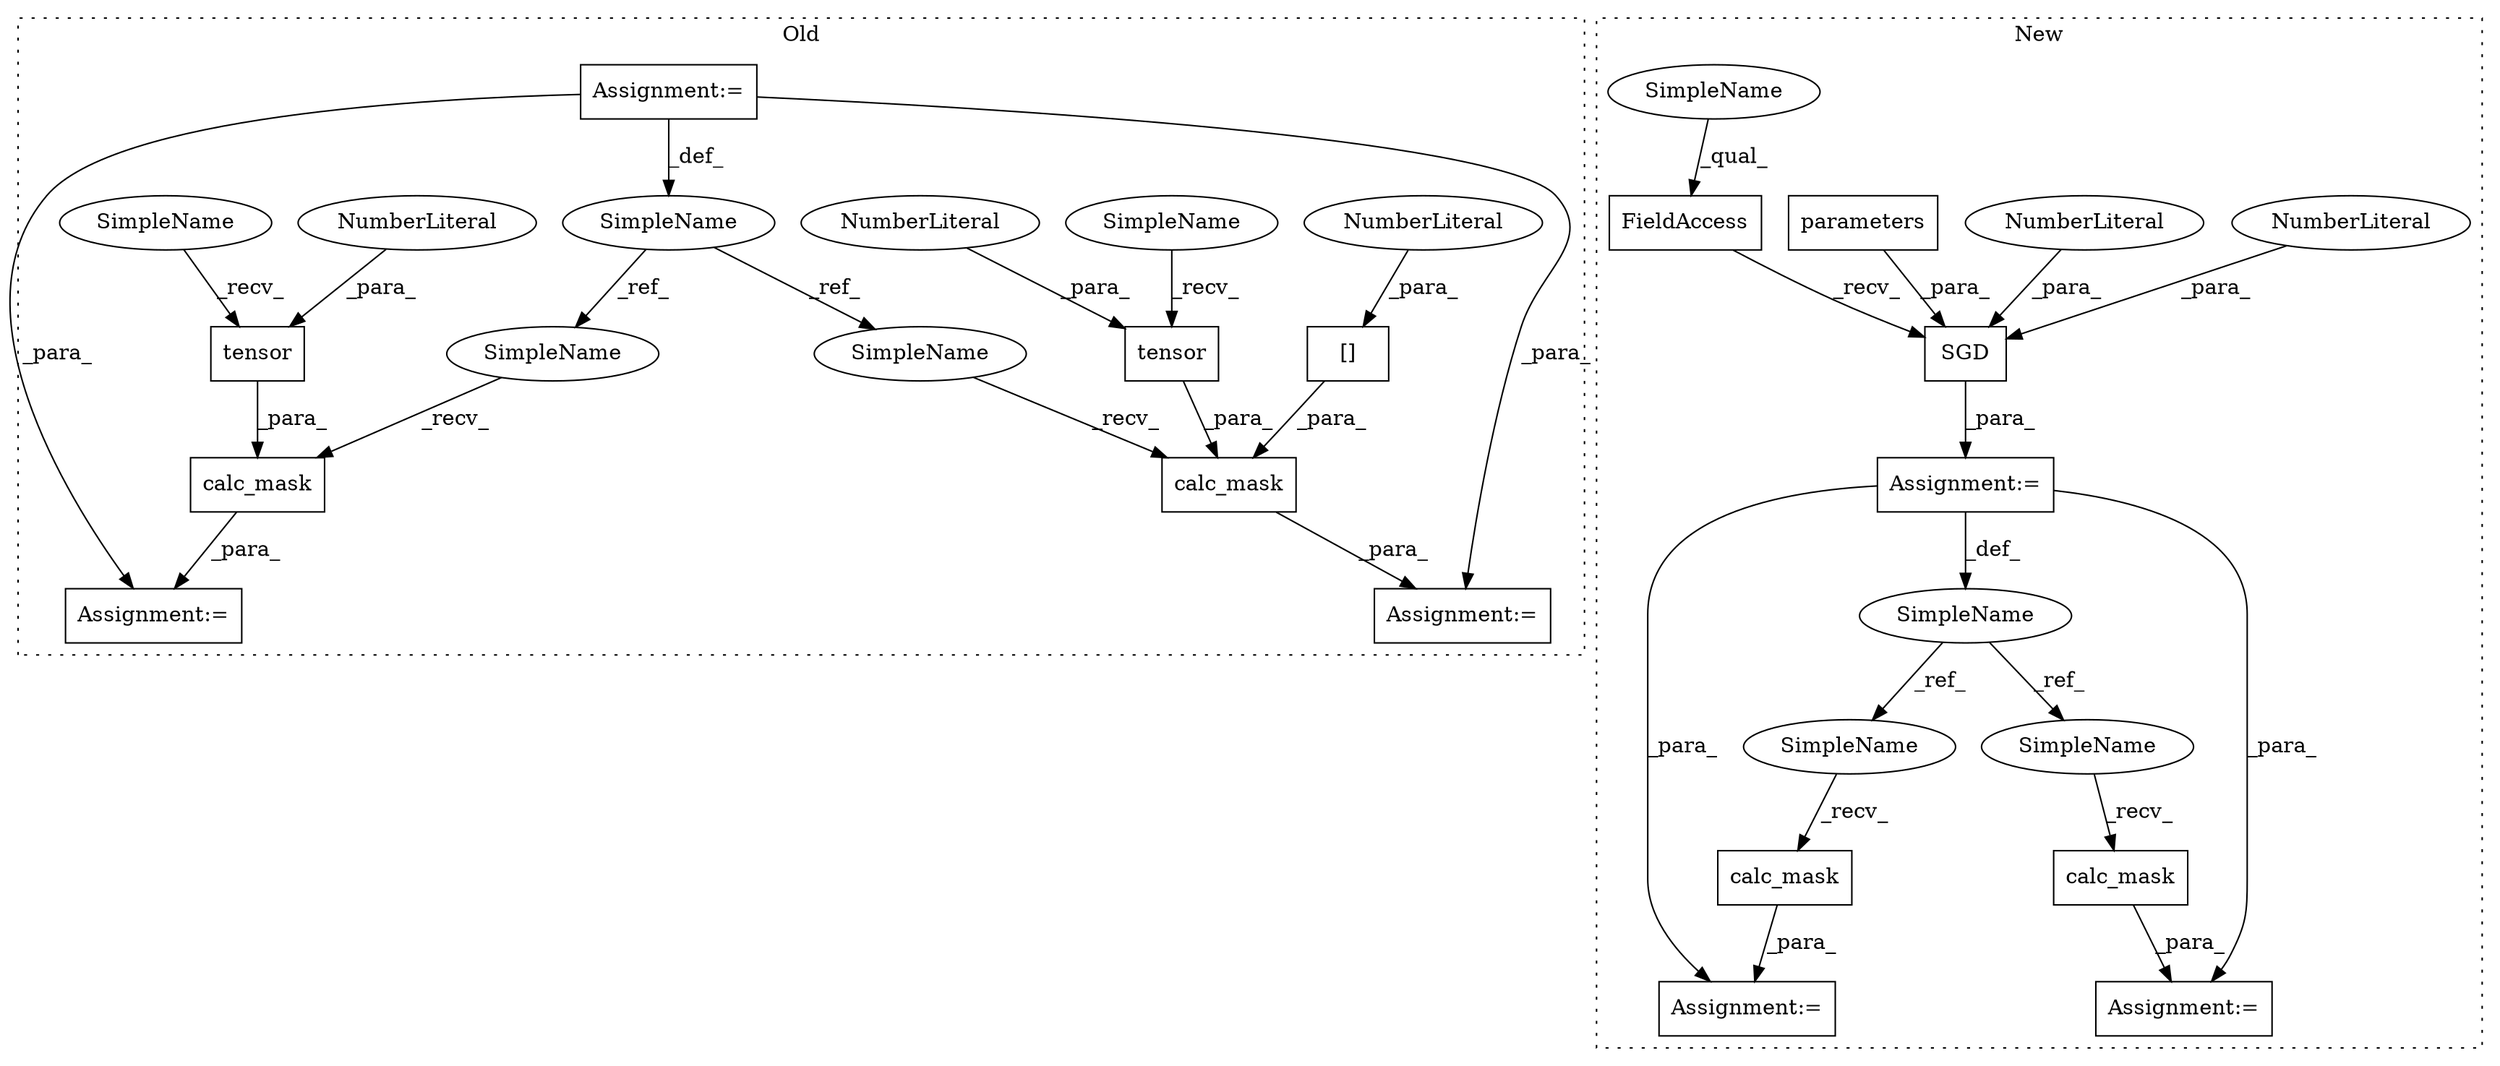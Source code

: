 digraph G {
subgraph cluster0 {
1 [label="calc_mask" a="32" s="10279,10326" l="10,1" shape="box"];
3 [label="[]" a="2" s="10296,10309" l="12,1" shape="box"];
4 [label="NumberLiteral" a="34" s="10308" l="1" shape="ellipse"];
7 [label="SimpleName" a="42" s="10130" l="6" shape="ellipse"];
8 [label="calc_mask" a="32" s="10418,10465" l="10,1" shape="box"];
9 [label="tensor" a="32" s="10456,10464" l="7,1" shape="box"];
10 [label="NumberLiteral" a="34" s="10463" l="1" shape="ellipse"];
11 [label="tensor" a="32" s="10317,10325" l="7,1" shape="box"];
12 [label="NumberLiteral" a="34" s="10324" l="1" shape="ellipse"];
20 [label="Assignment:=" a="7" s="10136" l="1" shape="box"];
22 [label="Assignment:=" a="7" s="10410" l="1" shape="box"];
23 [label="Assignment:=" a="7" s="10271" l="1" shape="box"];
24 [label="SimpleName" a="42" s="10272" l="6" shape="ellipse"];
25 [label="SimpleName" a="42" s="10411" l="6" shape="ellipse"];
28 [label="SimpleName" a="42" s="10311" l="5" shape="ellipse"];
29 [label="SimpleName" a="42" s="10450" l="5" shape="ellipse"];
label = "Old";
style="dotted";
}
subgraph cluster1 {
2 [label="calc_mask" a="32" s="9031,9050" l="10,1" shape="box"];
5 [label="SimpleName" a="42" s="8905" l="6" shape="ellipse"];
6 [label="calc_mask" a="32" s="8992,9011" l="10,1" shape="box"];
13 [label="SGD" a="32" s="8644,8675" l="4,1" shape="box"];
14 [label="NumberLiteral" a="34" s="8667" l="4" shape="ellipse"];
15 [label="NumberLiteral" a="34" s="8672" l="3" shape="ellipse"];
16 [label="FieldAccess" a="22" s="8632" l="11" shape="box"];
17 [label="Assignment:=" a="7" s="8984" l="1" shape="box"];
18 [label="parameters" a="32" s="8654" l="12" shape="box"];
19 [label="Assignment:=" a="7" s="8631" l="1" shape="box"];
21 [label="Assignment:=" a="7" s="9023" l="1" shape="box"];
26 [label="SimpleName" a="42" s="8985" l="6" shape="ellipse"];
27 [label="SimpleName" a="42" s="9024" l="6" shape="ellipse"];
30 [label="SimpleName" a="42" s="8632" l="5" shape="ellipse"];
label = "New";
style="dotted";
}
1 -> 23 [label="_para_"];
2 -> 21 [label="_para_"];
3 -> 1 [label="_para_"];
4 -> 3 [label="_para_"];
5 -> 26 [label="_ref_"];
5 -> 27 [label="_ref_"];
6 -> 17 [label="_para_"];
7 -> 25 [label="_ref_"];
7 -> 24 [label="_ref_"];
8 -> 22 [label="_para_"];
9 -> 8 [label="_para_"];
10 -> 9 [label="_para_"];
11 -> 1 [label="_para_"];
12 -> 11 [label="_para_"];
13 -> 19 [label="_para_"];
14 -> 13 [label="_para_"];
15 -> 13 [label="_para_"];
16 -> 13 [label="_recv_"];
18 -> 13 [label="_para_"];
19 -> 5 [label="_def_"];
19 -> 17 [label="_para_"];
19 -> 21 [label="_para_"];
20 -> 22 [label="_para_"];
20 -> 7 [label="_def_"];
20 -> 23 [label="_para_"];
24 -> 1 [label="_recv_"];
25 -> 8 [label="_recv_"];
26 -> 6 [label="_recv_"];
27 -> 2 [label="_recv_"];
28 -> 11 [label="_recv_"];
29 -> 9 [label="_recv_"];
30 -> 16 [label="_qual_"];
}